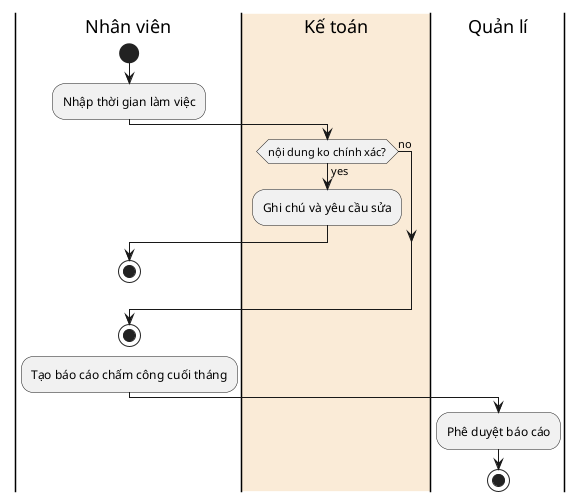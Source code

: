 title Nghiệp vụ chung
@startuml
|Nhân viên|
start
:Nhập thời gian làm việc;
|#AntiqueWhite|Kế toán|
if(nội dung ko chính xác?) then (yes)
    :Ghi chú và yêu cầu sửa;
    |Nhân viên|
    stop
else (no)
endif
stop 

:Tạo báo cáo chấm công cuối tháng;
|Quản lí|
:Phê duyệt báo cáo;
stop
@enduml

